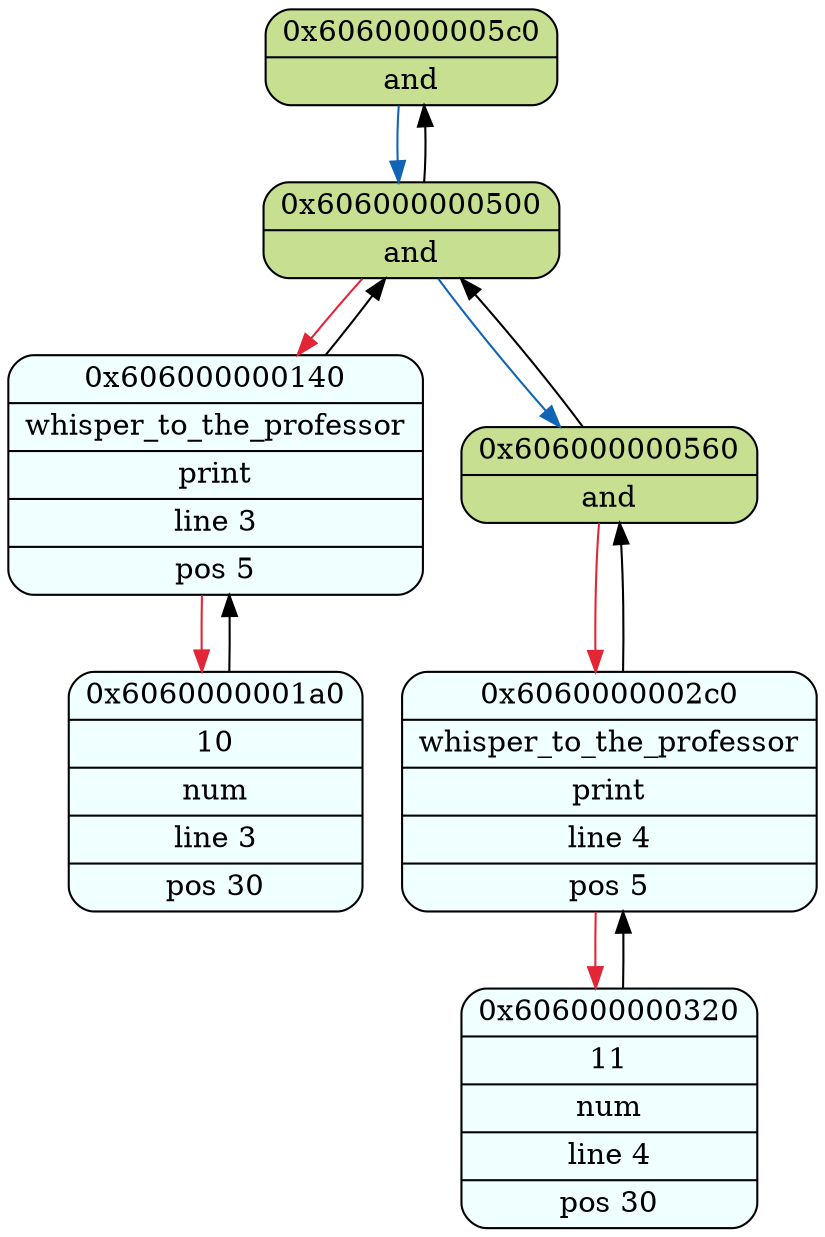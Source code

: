 digraph
{
    node_0x6060000005c0[shape = Mrecord, label = "{{0x6060000005c0} | {and}}", style = "filled", fillcolor = "#C6DF90"];
    node_0x606000000500[shape = Mrecord, label = "{{0x606000000500} | {and}}", style = "filled", fillcolor = "#C6DF90"];
    node_0x606000000140[shape = Mrecord, label = "{{0x606000000140} | {whisper_to_the_professor} | {print} | {line 3} | {pos 5}}", style = "filled", fillcolor = "#F0FFFF"];
    node_0x6060000001a0[shape = Mrecord, label = "{{0x6060000001a0} | {10} | {num} | {line 3} | {pos 30}}", style = "filled", fillcolor = "#F0FFFF"];
    node_0x606000000560[shape = Mrecord, label = "{{0x606000000560} | {and}}", style = "filled", fillcolor = "#C6DF90"];
    node_0x6060000002c0[shape = Mrecord, label = "{{0x6060000002c0} | {whisper_to_the_professor} | {print} | {line 4} | {pos 5}}", style = "filled", fillcolor = "#F0FFFF"];
    node_0x606000000320[shape = Mrecord, label = "{{0x606000000320} | {11} | {num} | {line 4} | {pos 30}}", style = "filled", fillcolor = "#F0FFFF"];
    node_0x606000000500->node_0x6060000005c0 [color = "#000000"];
    node_0x6060000005c0->node_0x606000000500 [color = "#1164B4"];
    node_0x606000000140->node_0x606000000500 [color = "#000000"];
    node_0x606000000500->node_0x606000000140 [color = "#E32636"];
    node_0x6060000001a0->node_0x606000000140 [color = "#000000"];
    node_0x606000000140->node_0x6060000001a0 [color = "#E32636"];
    node_0x606000000560->node_0x606000000500 [color = "#000000"];
    node_0x606000000500->node_0x606000000560 [color = "#1164B4"];
    node_0x6060000002c0->node_0x606000000560 [color = "#000000"];
    node_0x606000000560->node_0x6060000002c0 [color = "#E32636"];
    node_0x606000000320->node_0x6060000002c0 [color = "#000000"];
    node_0x6060000002c0->node_0x606000000320 [color = "#E32636"];
}